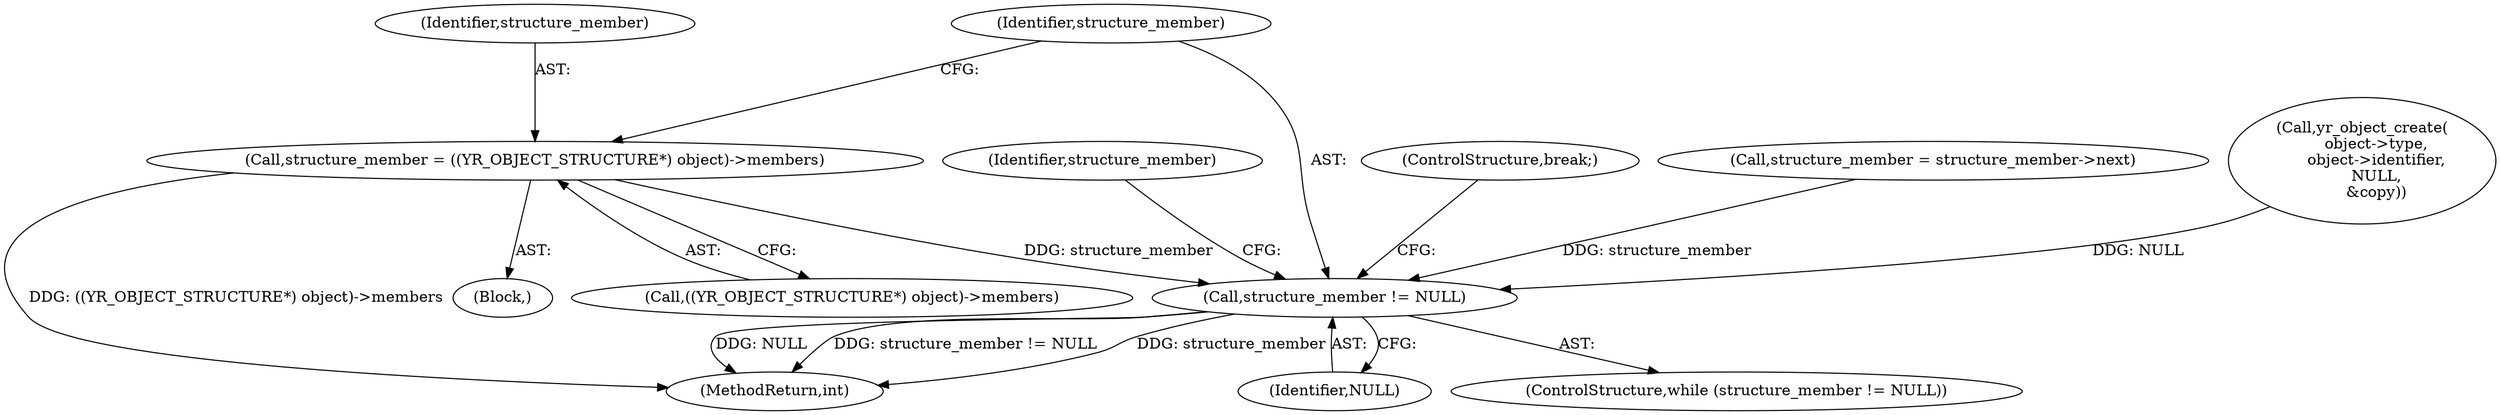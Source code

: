 digraph "0_yara_053e67e3ec81cc9268ce30eaf0d6663d8639ed1e_0@pointer" {
"1000192" [label="(Call,structure_member = ((YR_OBJECT_STRUCTURE*) object)->members)"];
"1000200" [label="(Call,structure_member != NULL)"];
"1000199" [label="(ControlStructure,while (structure_member != NULL))"];
"1000224" [label="(ControlStructure,break;)"];
"1000193" [label="(Identifier,structure_member)"];
"1000129" [label="(Block,)"];
"1000200" [label="(Call,structure_member != NULL)"];
"1000201" [label="(Identifier,structure_member)"];
"1000219" [label="(Call,structure_member = structure_member->next)"];
"1000268" [label="(MethodReturn,int)"];
"1000115" [label="(Call,yr_object_create(\n      object->type,\n      object->identifier,\n      NULL,\n      &copy))"];
"1000202" [label="(Identifier,NULL)"];
"1000194" [label="(Call,((YR_OBJECT_STRUCTURE*) object)->members)"];
"1000192" [label="(Call,structure_member = ((YR_OBJECT_STRUCTURE*) object)->members)"];
"1000207" [label="(Identifier,structure_member)"];
"1000192" -> "1000129"  [label="AST: "];
"1000192" -> "1000194"  [label="CFG: "];
"1000193" -> "1000192"  [label="AST: "];
"1000194" -> "1000192"  [label="AST: "];
"1000201" -> "1000192"  [label="CFG: "];
"1000192" -> "1000268"  [label="DDG: ((YR_OBJECT_STRUCTURE*) object)->members"];
"1000192" -> "1000200"  [label="DDG: structure_member"];
"1000200" -> "1000199"  [label="AST: "];
"1000200" -> "1000202"  [label="CFG: "];
"1000201" -> "1000200"  [label="AST: "];
"1000202" -> "1000200"  [label="AST: "];
"1000207" -> "1000200"  [label="CFG: "];
"1000224" -> "1000200"  [label="CFG: "];
"1000200" -> "1000268"  [label="DDG: structure_member != NULL"];
"1000200" -> "1000268"  [label="DDG: structure_member"];
"1000200" -> "1000268"  [label="DDG: NULL"];
"1000219" -> "1000200"  [label="DDG: structure_member"];
"1000115" -> "1000200"  [label="DDG: NULL"];
}
